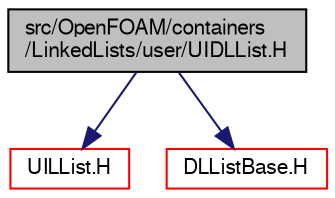 digraph "src/OpenFOAM/containers/LinkedLists/user/UIDLList.H"
{
  bgcolor="transparent";
  edge [fontname="FreeSans",fontsize="10",labelfontname="FreeSans",labelfontsize="10"];
  node [fontname="FreeSans",fontsize="10",shape=record];
  Node0 [label="src/OpenFOAM/containers\l/LinkedLists/user/UIDLList.H",height=0.2,width=0.4,color="black", fillcolor="grey75", style="filled", fontcolor="black"];
  Node0 -> Node1 [color="midnightblue",fontsize="10",style="solid",fontname="FreeSans"];
  Node1 [label="UILList.H",height=0.2,width=0.4,color="red",URL="$a08546.html"];
  Node0 -> Node9 [color="midnightblue",fontsize="10",style="solid",fontname="FreeSans"];
  Node9 [label="DLListBase.H",height=0.2,width=0.4,color="red",URL="$a08555.html"];
}
